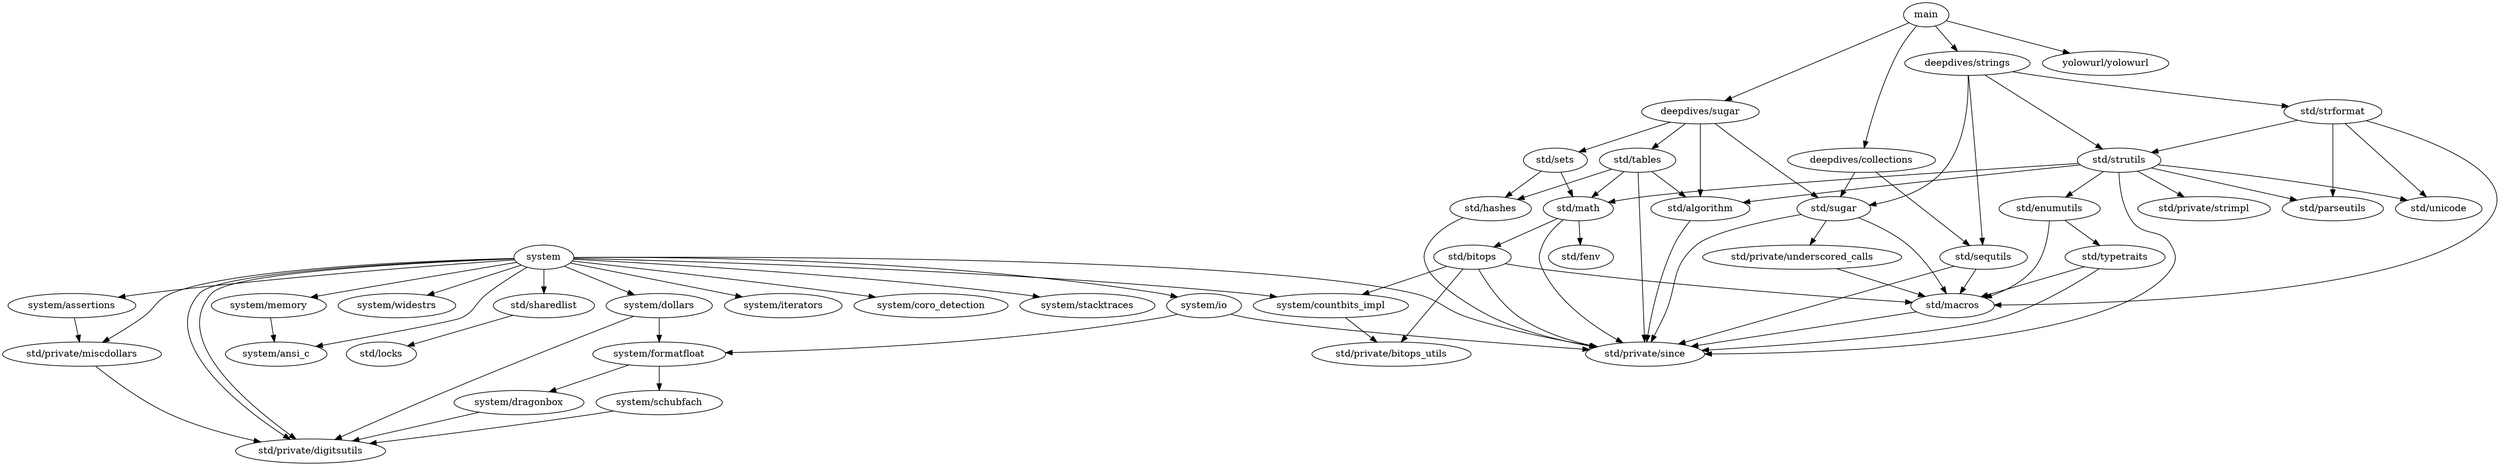 digraph main {
"system" -> "std/private/since";
"system/memory" -> "system/ansi_c";
"system" -> "system/ansi_c";
"system" -> "system/memory";
"std/private/miscdollars" -> "std/private/digitsutils";
"system/assertions" -> "std/private/miscdollars";
"system" -> "system/assertions";
"system" -> "system/iterators";
"system" -> "system/coro_detection";
"system/dollars" -> "std/private/digitsutils";
"system/dragonbox" -> "std/private/digitsutils";
"system/schubfach" -> "std/private/digitsutils";
"system/formatfloat" -> "system/dragonbox";
"system/formatfloat" -> "system/schubfach";
"system/dollars" -> "system/formatfloat";
"system" -> "system/dollars";
"system/countbits_impl" -> "std/private/bitops_utils";
"std/sharedlist" -> "std/locks";
"system" -> "std/private/miscdollars";
"system" -> "system/stacktraces";
"system" -> "system/countbits_impl";
"system" -> "std/sharedlist";
"system" -> "std/private/digitsutils";
"system" -> "std/private/digitsutils";
"system" -> "system/widestrs";
"system/io" -> "std/private/since";
"system/io" -> "system/formatfloat";
"system" -> "system/io";
"std/sugar" -> "std/private/since";
"std/macros" -> "std/private/since";
"std/sugar" -> "std/macros";
"std/private/underscored_calls" -> "std/macros";
"std/sugar" -> "std/private/underscored_calls";
"deepdives/sugar" -> "std/sugar";
"std/hashes" -> "std/private/since";
"std/math" -> "std/private/since";
"std/bitops" -> "std/macros";
"std/bitops" -> "std/private/since";
"std/bitops" -> "std/private/bitops_utils";
"std/bitops" -> "system/countbits_impl";
"std/math" -> "std/bitops";
"std/math" -> "std/fenv";
"std/sets" -> "std/hashes";
"std/sets" -> "std/math";
"deepdives/sugar" -> "std/sets";
"std/tables" -> "std/private/since";
"std/algorithm" -> "std/private/since";
"std/tables" -> "std/hashes";
"std/tables" -> "std/math";
"std/tables" -> "std/algorithm";
"deepdives/sugar" -> "std/tables";
"deepdives/sugar" -> "std/algorithm";
"std/sequtils" -> "std/private/since";
"std/sequtils" -> "std/macros";
"deepdives/collections" -> "std/sequtils";
"deepdives/collections" -> "std/sugar";
"deepdives/strings" -> "std/sugar";
"deepdives/strings" -> "std/sequtils";
"std/strformat" -> "std/macros";
"std/strformat" -> "std/parseutils";
"std/strformat" -> "std/unicode";
"std/strutils" -> "std/parseutils";
"std/strutils" -> "std/math";
"std/strutils" -> "std/algorithm";
"std/enumutils" -> "std/macros";
"std/typetraits" -> "std/private/since";
"std/typetraits" -> "std/macros";
"std/enumutils" -> "std/typetraits";
"std/strutils" -> "std/enumutils";
"std/strutils" -> "std/unicode";
"std/strutils" -> "std/private/since";
"std/strutils" -> "std/private/strimpl";
"std/strformat" -> "std/strutils";
"deepdives/strings" -> "std/strformat";
"deepdives/strings" -> "std/strutils";
"main" -> "yolowurl/yolowurl";
"main" -> "deepdives/sugar";
"main" -> "deepdives/collections";
"main" -> "deepdives/strings";
}
